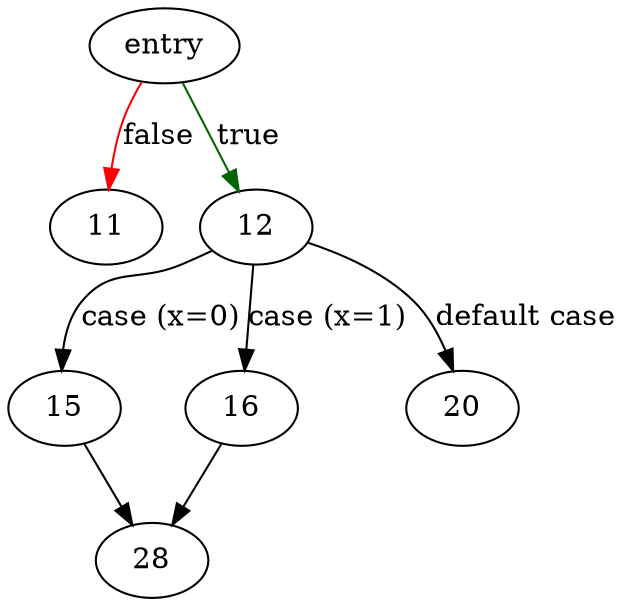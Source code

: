 digraph "main" {
	// Node definitions.
	2 [label=entry];
	11;
	12;
	15;
	16;
	20;
	28;

	// Edge definitions.
	2 -> 11 [
		color=red
		label=false
	];
	2 -> 12 [
		color=darkgreen
		label=true
	];
	12 -> 15 [label="case (x=0)"];
	12 -> 16 [label="case (x=1)"];
	12 -> 20 [label="default case"];
	15 -> 28;
	16 -> 28;
}